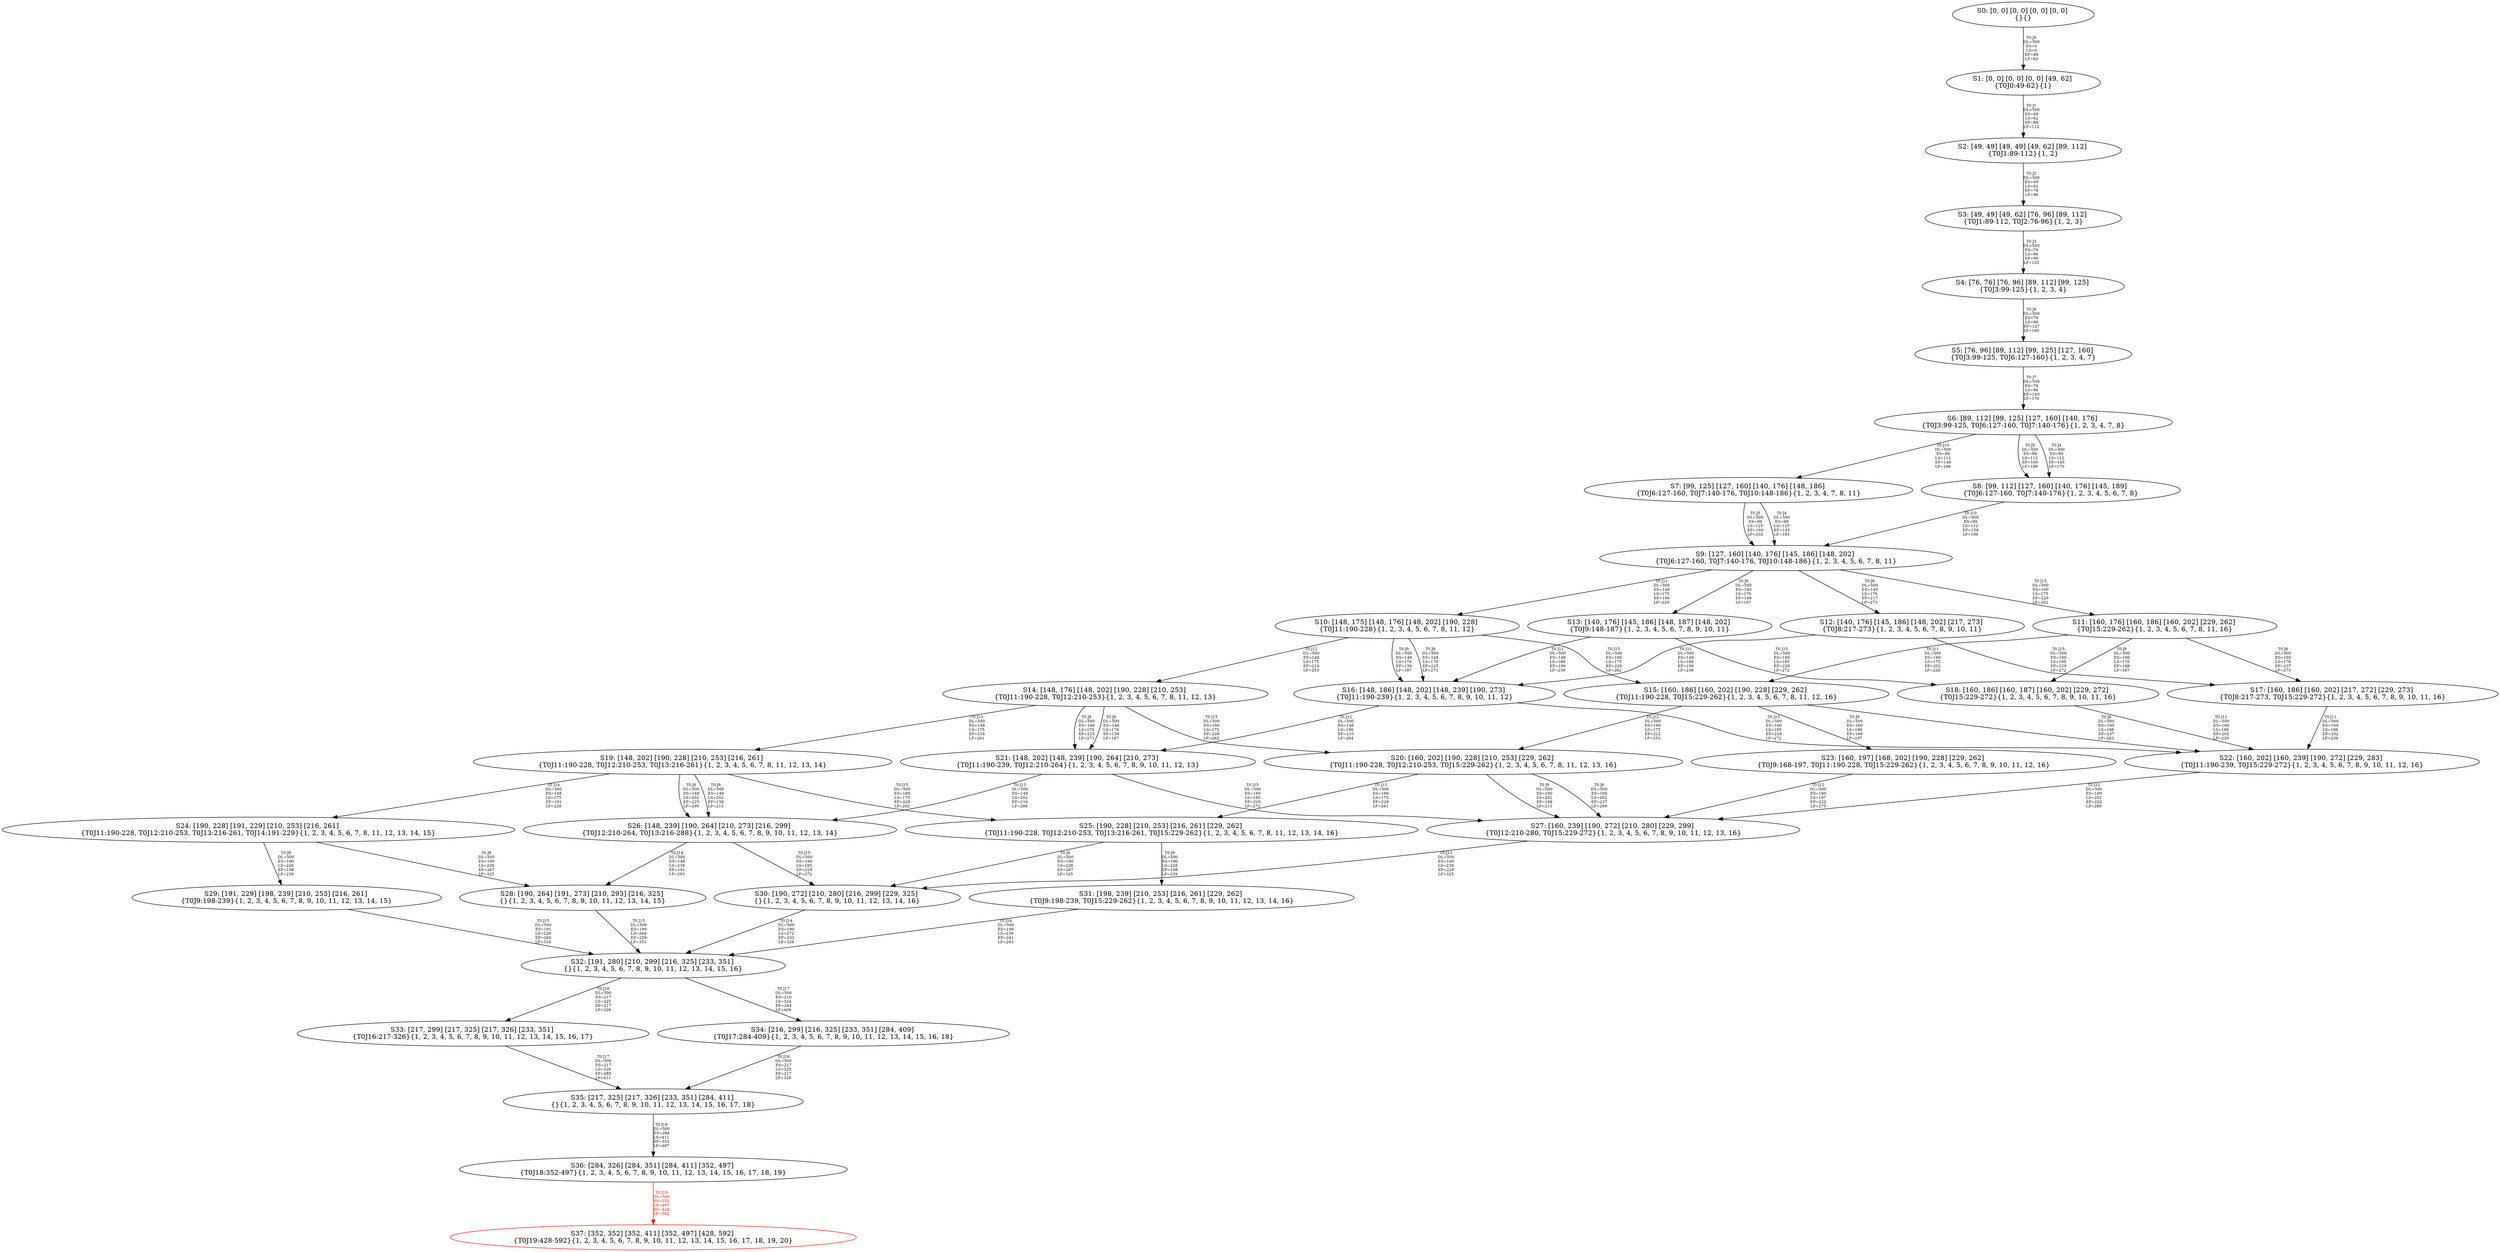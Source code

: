 digraph {
	S0[label="S0: [0, 0] [0, 0] [0, 0] [0, 0] \n{}{}"];
	S1[label="S1: [0, 0] [0, 0] [0, 0] [49, 62] \n{T0J0:49-62}{1}"];
	S2[label="S2: [49, 49] [49, 49] [49, 62] [89, 112] \n{T0J1:89-112}{1, 2}"];
	S3[label="S3: [49, 49] [49, 62] [76, 96] [89, 112] \n{T0J1:89-112, T0J2:76-96}{1, 2, 3}"];
	S4[label="S4: [76, 76] [76, 96] [89, 112] [99, 125] \n{T0J3:99-125}{1, 2, 3, 4}"];
	S5[label="S5: [76, 96] [89, 112] [99, 125] [127, 160] \n{T0J3:99-125, T0J6:127-160}{1, 2, 3, 4, 7}"];
	S6[label="S6: [89, 112] [99, 125] [127, 160] [140, 176] \n{T0J3:99-125, T0J6:127-160, T0J7:140-176}{1, 2, 3, 4, 7, 8}"];
	S7[label="S7: [99, 125] [127, 160] [140, 176] [148, 186] \n{T0J6:127-160, T0J7:140-176, T0J10:148-186}{1, 2, 3, 4, 7, 8, 11}"];
	S8[label="S8: [99, 112] [127, 160] [140, 176] [145, 189] \n{T0J6:127-160, T0J7:140-176}{1, 2, 3, 4, 5, 6, 7, 8}"];
	S9[label="S9: [127, 160] [140, 176] [145, 186] [148, 202] \n{T0J6:127-160, T0J7:140-176, T0J10:148-186}{1, 2, 3, 4, 5, 6, 7, 8, 11}"];
	S10[label="S10: [148, 175] [148, 176] [148, 202] [190, 228] \n{T0J11:190-228}{1, 2, 3, 4, 5, 6, 7, 8, 11, 12}"];
	S11[label="S11: [160, 176] [160, 186] [160, 202] [229, 262] \n{T0J15:229-262}{1, 2, 3, 4, 5, 6, 7, 8, 11, 16}"];
	S12[label="S12: [140, 176] [145, 186] [148, 202] [217, 273] \n{T0J8:217-273}{1, 2, 3, 4, 5, 6, 7, 8, 9, 10, 11}"];
	S13[label="S13: [140, 176] [145, 186] [148, 187] [148, 202] \n{T0J9:148-187}{1, 2, 3, 4, 5, 6, 7, 8, 9, 10, 11}"];
	S14[label="S14: [148, 176] [148, 202] [190, 228] [210, 253] \n{T0J11:190-228, T0J12:210-253}{1, 2, 3, 4, 5, 6, 7, 8, 11, 12, 13}"];
	S15[label="S15: [160, 186] [160, 202] [190, 228] [229, 262] \n{T0J11:190-228, T0J15:229-262}{1, 2, 3, 4, 5, 6, 7, 8, 11, 12, 16}"];
	S16[label="S16: [148, 186] [148, 202] [148, 239] [190, 273] \n{T0J11:190-239}{1, 2, 3, 4, 5, 6, 7, 8, 9, 10, 11, 12}"];
	S17[label="S17: [160, 186] [160, 202] [217, 272] [229, 273] \n{T0J8:217-273, T0J15:229-272}{1, 2, 3, 4, 5, 6, 7, 8, 9, 10, 11, 16}"];
	S18[label="S18: [160, 186] [160, 187] [160, 202] [229, 272] \n{T0J15:229-272}{1, 2, 3, 4, 5, 6, 7, 8, 9, 10, 11, 16}"];
	S19[label="S19: [148, 202] [190, 228] [210, 253] [216, 261] \n{T0J11:190-228, T0J12:210-253, T0J13:216-261}{1, 2, 3, 4, 5, 6, 7, 8, 11, 12, 13, 14}"];
	S20[label="S20: [160, 202] [190, 228] [210, 253] [229, 262] \n{T0J11:190-228, T0J12:210-253, T0J15:229-262}{1, 2, 3, 4, 5, 6, 7, 8, 11, 12, 13, 16}"];
	S21[label="S21: [148, 202] [148, 239] [190, 264] [210, 273] \n{T0J11:190-239, T0J12:210-264}{1, 2, 3, 4, 5, 6, 7, 8, 9, 10, 11, 12, 13}"];
	S22[label="S22: [160, 202] [160, 239] [190, 272] [229, 283] \n{T0J11:190-239, T0J15:229-272}{1, 2, 3, 4, 5, 6, 7, 8, 9, 10, 11, 12, 16}"];
	S23[label="S23: [160, 197] [168, 202] [190, 228] [229, 262] \n{T0J9:168-197, T0J11:190-228, T0J15:229-262}{1, 2, 3, 4, 5, 6, 7, 8, 9, 10, 11, 12, 16}"];
	S24[label="S24: [190, 228] [191, 229] [210, 253] [216, 261] \n{T0J11:190-228, T0J12:210-253, T0J13:216-261, T0J14:191-229}{1, 2, 3, 4, 5, 6, 7, 8, 11, 12, 13, 14, 15}"];
	S25[label="S25: [190, 228] [210, 253] [216, 261] [229, 262] \n{T0J11:190-228, T0J12:210-253, T0J13:216-261, T0J15:229-262}{1, 2, 3, 4, 5, 6, 7, 8, 11, 12, 13, 14, 16}"];
	S26[label="S26: [148, 239] [190, 264] [210, 273] [216, 299] \n{T0J12:210-264, T0J13:216-288}{1, 2, 3, 4, 5, 6, 7, 8, 9, 10, 11, 12, 13, 14}"];
	S27[label="S27: [160, 239] [190, 272] [210, 280] [229, 299] \n{T0J12:210-280, T0J15:229-272}{1, 2, 3, 4, 5, 6, 7, 8, 9, 10, 11, 12, 13, 16}"];
	S28[label="S28: [190, 264] [191, 273] [210, 293] [216, 325] \n{}{1, 2, 3, 4, 5, 6, 7, 8, 9, 10, 11, 12, 13, 14, 15}"];
	S29[label="S29: [191, 229] [198, 239] [210, 253] [216, 261] \n{T0J9:198-239}{1, 2, 3, 4, 5, 6, 7, 8, 9, 10, 11, 12, 13, 14, 15}"];
	S30[label="S30: [190, 272] [210, 280] [216, 299] [229, 325] \n{}{1, 2, 3, 4, 5, 6, 7, 8, 9, 10, 11, 12, 13, 14, 16}"];
	S31[label="S31: [198, 239] [210, 253] [216, 261] [229, 262] \n{T0J9:198-239, T0J15:229-262}{1, 2, 3, 4, 5, 6, 7, 8, 9, 10, 11, 12, 13, 14, 16}"];
	S32[label="S32: [191, 280] [210, 299] [216, 325] [233, 351] \n{}{1, 2, 3, 4, 5, 6, 7, 8, 9, 10, 11, 12, 13, 14, 15, 16}"];
	S33[label="S33: [217, 299] [217, 325] [217, 326] [233, 351] \n{T0J16:217-326}{1, 2, 3, 4, 5, 6, 7, 8, 9, 10, 11, 12, 13, 14, 15, 16, 17}"];
	S34[label="S34: [216, 299] [216, 325] [233, 351] [284, 409] \n{T0J17:284-409}{1, 2, 3, 4, 5, 6, 7, 8, 9, 10, 11, 12, 13, 14, 15, 16, 18}"];
	S35[label="S35: [217, 325] [217, 326] [233, 351] [284, 411] \n{}{1, 2, 3, 4, 5, 6, 7, 8, 9, 10, 11, 12, 13, 14, 15, 16, 17, 18}"];
	S36[label="S36: [284, 326] [284, 351] [284, 411] [352, 497] \n{T0J18:352-497}{1, 2, 3, 4, 5, 6, 7, 8, 9, 10, 11, 12, 13, 14, 15, 16, 17, 18, 19}"];
	S37[label="S37: [352, 352] [352, 411] [352, 497] [428, 592] \n{T0J19:428-592}{1, 2, 3, 4, 5, 6, 7, 8, 9, 10, 11, 12, 13, 14, 15, 16, 17, 18, 19, 20}"];
	S0 -> S1[label="T0 J0\nDL=500\nES=0\nLS=0\nEF=49\nLF=62",fontsize=8];
	S1 -> S2[label="T0 J1\nDL=500\nES=49\nLS=62\nEF=89\nLF=112",fontsize=8];
	S2 -> S3[label="T0 J2\nDL=500\nES=49\nLS=62\nEF=76\nLF=96",fontsize=8];
	S3 -> S4[label="T0 J3\nDL=500\nES=76\nLS=96\nEF=99\nLF=125",fontsize=8];
	S4 -> S5[label="T0 J6\nDL=500\nES=76\nLS=96\nEF=127\nLF=160",fontsize=8];
	S5 -> S6[label="T0 J7\nDL=500\nES=76\nLS=96\nEF=140\nLF=176",fontsize=8];
	S6 -> S8[label="T0 J4\nDL=500\nES=99\nLS=112\nEF=145\nLF=170",fontsize=8];
	S6 -> S8[label="T0 J5\nDL=500\nES=99\nLS=112\nEF=160\nLF=189",fontsize=8];
	S6 -> S7[label="T0 J10\nDL=500\nES=89\nLS=112\nEF=148\nLF=186",fontsize=8];
	S7 -> S9[label="T0 J4\nDL=500\nES=99\nLS=125\nEF=145\nLF=183",fontsize=8];
	S7 -> S9[label="T0 J5\nDL=500\nES=99\nLS=125\nEF=160\nLF=202",fontsize=8];
	S8 -> S9[label="T0 J10\nDL=500\nES=99\nLS=112\nEF=158\nLF=186",fontsize=8];
	S9 -> S12[label="T0 J8\nDL=500\nES=140\nLS=176\nEF=217\nLF=273",fontsize=8];
	S9 -> S13[label="T0 J9\nDL=500\nES=140\nLS=176\nEF=148\nLF=187",fontsize=8];
	S9 -> S10[label="T0 J11\nDL=500\nES=148\nLS=175\nEF=190\nLF=228",fontsize=8];
	S9 -> S11[label="T0 J15\nDL=500\nES=160\nLS=175\nEF=229\nLF=262",fontsize=8];
	S10 -> S16[label="T0 J8\nDL=500\nES=148\nLS=176\nEF=225\nLF=273",fontsize=8];
	S10 -> S16[label="T0 J9\nDL=500\nES=148\nLS=176\nEF=156\nLF=187",fontsize=8];
	S10 -> S14[label="T0 J12\nDL=500\nES=148\nLS=175\nEF=210\nLF=253",fontsize=8];
	S10 -> S15[label="T0 J15\nDL=500\nES=160\nLS=175\nEF=229\nLF=262",fontsize=8];
	S11 -> S17[label="T0 J8\nDL=500\nES=160\nLS=176\nEF=237\nLF=273",fontsize=8];
	S11 -> S18[label="T0 J9\nDL=500\nES=160\nLS=176\nEF=168\nLF=187",fontsize=8];
	S11 -> S15[label="T0 J11\nDL=500\nES=160\nLS=175\nEF=202\nLF=228",fontsize=8];
	S12 -> S16[label="T0 J11\nDL=500\nES=148\nLS=186\nEF=190\nLF=239",fontsize=8];
	S12 -> S17[label="T0 J15\nDL=500\nES=160\nLS=185\nEF=229\nLF=272",fontsize=8];
	S13 -> S16[label="T0 J11\nDL=500\nES=148\nLS=186\nEF=190\nLF=239",fontsize=8];
	S13 -> S18[label="T0 J15\nDL=500\nES=160\nLS=185\nEF=229\nLF=272",fontsize=8];
	S14 -> S21[label="T0 J8\nDL=500\nES=148\nLS=176\nEF=225\nLF=273",fontsize=8];
	S14 -> S21[label="T0 J9\nDL=500\nES=148\nLS=176\nEF=156\nLF=187",fontsize=8];
	S14 -> S19[label="T0 J13\nDL=500\nES=148\nLS=175\nEF=216\nLF=261",fontsize=8];
	S14 -> S20[label="T0 J15\nDL=500\nES=160\nLS=175\nEF=229\nLF=262",fontsize=8];
	S15 -> S22[label="T0 J8\nDL=500\nES=160\nLS=186\nEF=237\nLF=283",fontsize=8];
	S15 -> S23[label="T0 J9\nDL=500\nES=160\nLS=186\nEF=168\nLF=197",fontsize=8];
	S15 -> S20[label="T0 J12\nDL=500\nES=160\nLS=175\nEF=222\nLF=253",fontsize=8];
	S16 -> S21[label="T0 J12\nDL=500\nES=148\nLS=186\nEF=210\nLF=264",fontsize=8];
	S16 -> S22[label="T0 J15\nDL=500\nES=160\nLS=185\nEF=229\nLF=272",fontsize=8];
	S17 -> S22[label="T0 J11\nDL=500\nES=160\nLS=186\nEF=202\nLF=239",fontsize=8];
	S18 -> S22[label="T0 J11\nDL=500\nES=160\nLS=186\nEF=202\nLF=239",fontsize=8];
	S19 -> S26[label="T0 J8\nDL=500\nES=148\nLS=202\nEF=225\nLF=299",fontsize=8];
	S19 -> S26[label="T0 J9\nDL=500\nES=148\nLS=202\nEF=156\nLF=213",fontsize=8];
	S19 -> S24[label="T0 J14\nDL=500\nES=148\nLS=175\nEF=191\nLF=229",fontsize=8];
	S19 -> S25[label="T0 J15\nDL=500\nES=160\nLS=175\nEF=229\nLF=262",fontsize=8];
	S20 -> S27[label="T0 J8\nDL=500\nES=160\nLS=202\nEF=237\nLF=299",fontsize=8];
	S20 -> S27[label="T0 J9\nDL=500\nES=160\nLS=202\nEF=168\nLF=213",fontsize=8];
	S20 -> S25[label="T0 J13\nDL=500\nES=160\nLS=175\nEF=228\nLF=261",fontsize=8];
	S21 -> S26[label="T0 J13\nDL=500\nES=148\nLS=202\nEF=216\nLF=288",fontsize=8];
	S21 -> S27[label="T0 J15\nDL=500\nES=160\nLS=185\nEF=229\nLF=272",fontsize=8];
	S22 -> S27[label="T0 J12\nDL=500\nES=160\nLS=202\nEF=222\nLF=280",fontsize=8];
	S23 -> S27[label="T0 J12\nDL=500\nES=160\nLS=197\nEF=222\nLF=275",fontsize=8];
	S24 -> S28[label="T0 J8\nDL=500\nES=190\nLS=228\nEF=267\nLF=325",fontsize=8];
	S24 -> S29[label="T0 J9\nDL=500\nES=190\nLS=228\nEF=198\nLF=239",fontsize=8];
	S25 -> S30[label="T0 J8\nDL=500\nES=190\nLS=228\nEF=267\nLF=325",fontsize=8];
	S25 -> S31[label="T0 J9\nDL=500\nES=190\nLS=228\nEF=198\nLF=239",fontsize=8];
	S26 -> S28[label="T0 J14\nDL=500\nES=148\nLS=239\nEF=191\nLF=293",fontsize=8];
	S26 -> S30[label="T0 J15\nDL=500\nES=160\nLS=185\nEF=229\nLF=272",fontsize=8];
	S27 -> S30[label="T0 J13\nDL=500\nES=160\nLS=239\nEF=228\nLF=325",fontsize=8];
	S28 -> S32[label="T0 J15\nDL=500\nES=190\nLS=264\nEF=259\nLF=351",fontsize=8];
	S29 -> S32[label="T0 J15\nDL=500\nES=191\nLS=229\nEF=260\nLF=316",fontsize=8];
	S30 -> S32[label="T0 J14\nDL=500\nES=190\nLS=272\nEF=233\nLF=326",fontsize=8];
	S31 -> S32[label="T0 J14\nDL=500\nES=198\nLS=239\nEF=241\nLF=293",fontsize=8];
	S32 -> S33[label="T0 J16\nDL=500\nES=217\nLS=325\nEF=217\nLF=326",fontsize=8];
	S32 -> S34[label="T0 J17\nDL=500\nES=216\nLS=324\nEF=284\nLF=409",fontsize=8];
	S33 -> S35[label="T0 J17\nDL=500\nES=217\nLS=326\nEF=285\nLF=411",fontsize=8];
	S34 -> S35[label="T0 J16\nDL=500\nES=217\nLS=325\nEF=217\nLF=326",fontsize=8];
	S35 -> S36[label="T0 J18\nDL=500\nES=284\nLS=411\nEF=352\nLF=497",fontsize=8];
	S36 -> S37[label="T0 J19\nDL=500\nES=352\nLS=497\nEF=428\nLF=592",color=Red,fontcolor=Red,fontsize=8];
S37[color=Red];
}
